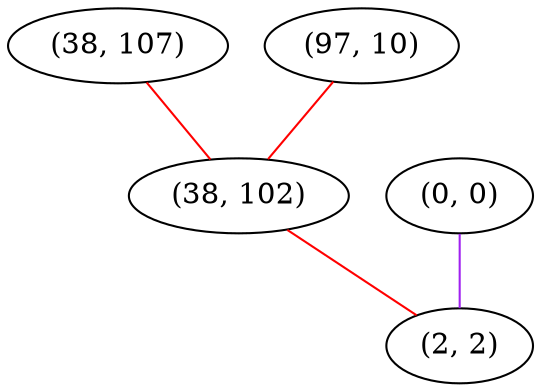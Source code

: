 graph "" {
"(38, 107)";
"(97, 10)";
"(38, 102)";
"(0, 0)";
"(2, 2)";
"(38, 107)" -- "(38, 102)"  [color=red, key=0, weight=1];
"(97, 10)" -- "(38, 102)"  [color=red, key=0, weight=1];
"(38, 102)" -- "(2, 2)"  [color=red, key=0, weight=1];
"(0, 0)" -- "(2, 2)"  [color=purple, key=0, weight=4];
}
